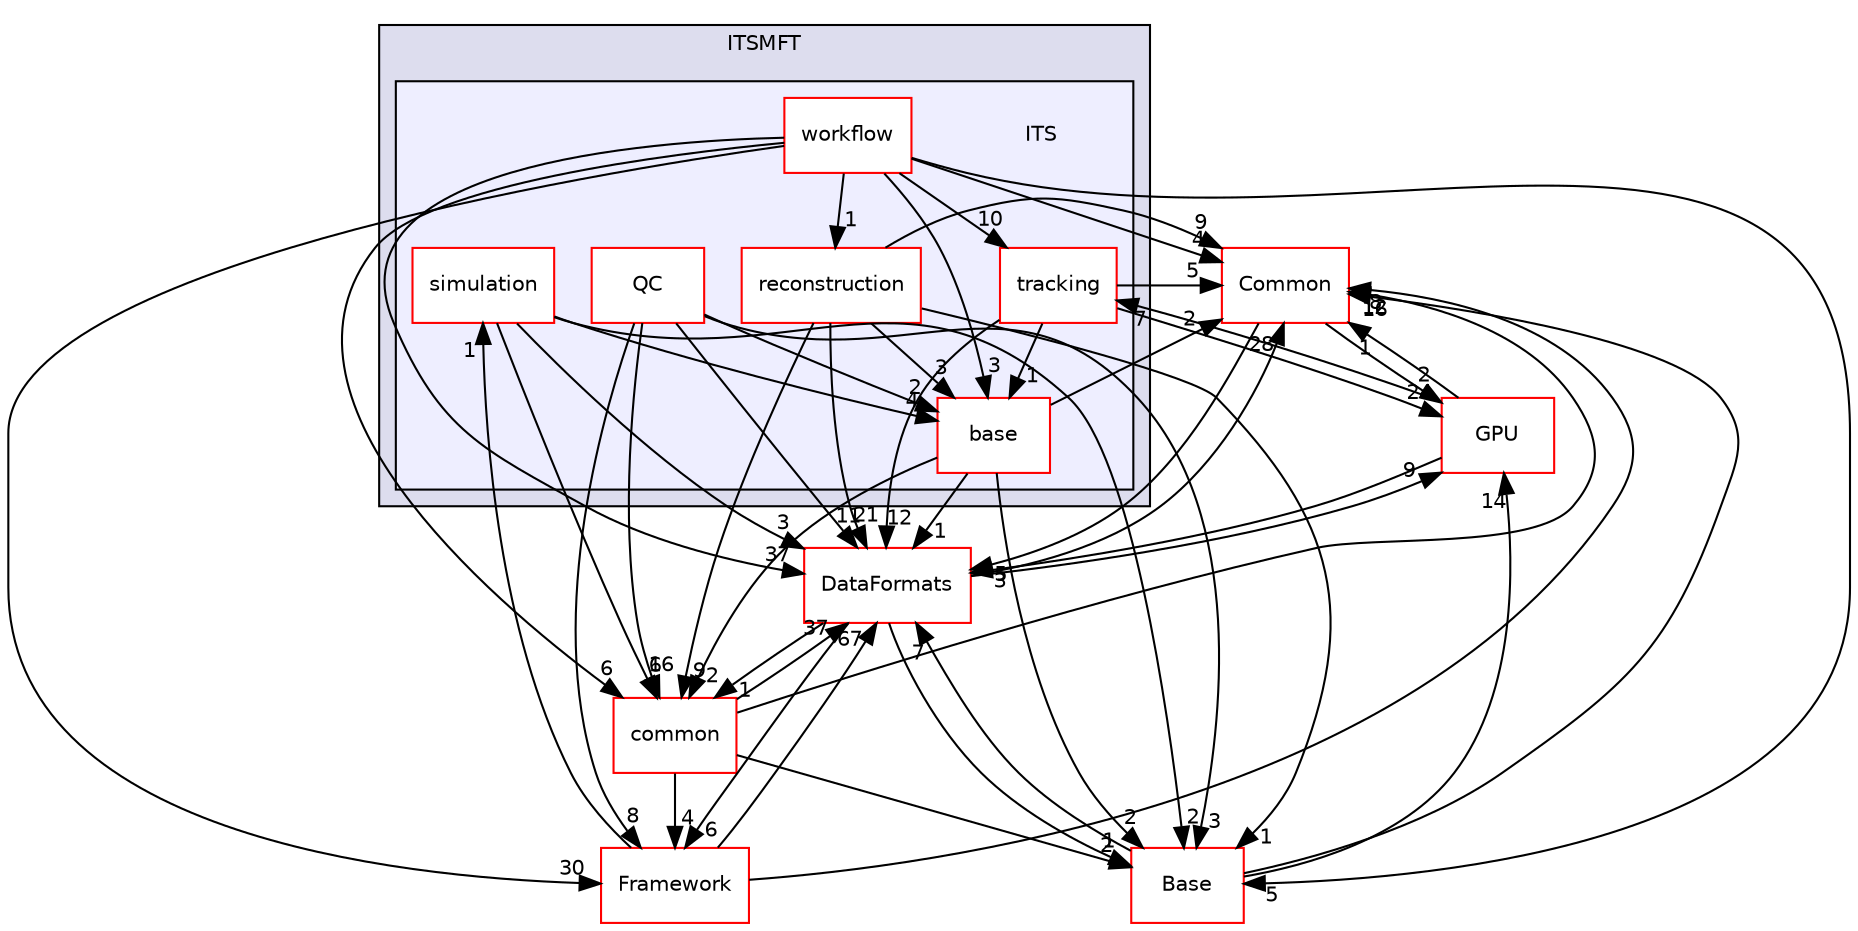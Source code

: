 digraph "/home/travis/build/AliceO2Group/AliceO2/Detectors/ITSMFT/ITS" {
  bgcolor=transparent;
  compound=true
  node [ fontsize="10", fontname="Helvetica"];
  edge [ labelfontsize="10", labelfontname="Helvetica"];
  subgraph clusterdir_1306292b77b40360479b729ac9ee7efe {
    graph [ bgcolor="#ddddee", pencolor="black", label="ITSMFT" fontname="Helvetica", fontsize="10", URL="dir_1306292b77b40360479b729ac9ee7efe.html"]
  subgraph clusterdir_871aad07cbf94d6cd423c3d8d5bdf4e9 {
    graph [ bgcolor="#eeeeff", pencolor="black", label="" URL="dir_871aad07cbf94d6cd423c3d8d5bdf4e9.html"];
    dir_871aad07cbf94d6cd423c3d8d5bdf4e9 [shape=plaintext label="ITS"];
    dir_eedff867f3c4e67d20b227cb6e0f96ab [shape=box label="base" color="red" fillcolor="white" style="filled" URL="dir_eedff867f3c4e67d20b227cb6e0f96ab.html"];
    dir_d5c056ffd2116a6a505b3721535123f4 [shape=box label="QC" color="red" fillcolor="white" style="filled" URL="dir_d5c056ffd2116a6a505b3721535123f4.html"];
    dir_5125ceb2b58f632ed0a3019fe2d5cbbc [shape=box label="reconstruction" color="red" fillcolor="white" style="filled" URL="dir_5125ceb2b58f632ed0a3019fe2d5cbbc.html"];
    dir_e6f6998399f381fa585023934f76a907 [shape=box label="simulation" color="red" fillcolor="white" style="filled" URL="dir_e6f6998399f381fa585023934f76a907.html"];
    dir_beaad5fa58c175f2fa05fab7e2ac7ba4 [shape=box label="tracking" color="red" fillcolor="white" style="filled" URL="dir_beaad5fa58c175f2fa05fab7e2ac7ba4.html"];
    dir_1c10308a10e2a510f98c8482fd126054 [shape=box label="workflow" color="red" fillcolor="white" style="filled" URL="dir_1c10308a10e2a510f98c8482fd126054.html"];
  }
  }
  dir_4ab6b4cc6a7edbff49100e9123df213f [shape=box label="Common" color="red" URL="dir_4ab6b4cc6a7edbff49100e9123df213f.html"];
  dir_37c90836491b695b472bf98d1be8336b [shape=box label="Base" color="red" URL="dir_37c90836491b695b472bf98d1be8336b.html"];
  dir_85bf31a2e8d306e7598ffcb73f8df6bf [shape=box label="common" color="red" URL="dir_85bf31a2e8d306e7598ffcb73f8df6bf.html"];
  dir_f511f1e9c03c071966ae594f00bbc5e0 [shape=box label="GPU" color="red" URL="dir_f511f1e9c03c071966ae594f00bbc5e0.html"];
  dir_bcbb2cf9a3d3d83e5515c82071a07177 [shape=box label="Framework" color="red" URL="dir_bcbb2cf9a3d3d83e5515c82071a07177.html"];
  dir_2171f7ec022c5423887b07c69b2f5b48 [shape=box label="DataFormats" color="red" URL="dir_2171f7ec022c5423887b07c69b2f5b48.html"];
  dir_eedff867f3c4e67d20b227cb6e0f96ab->dir_4ab6b4cc6a7edbff49100e9123df213f [headlabel="2", labeldistance=1.5 headhref="dir_000397_000009.html"];
  dir_eedff867f3c4e67d20b227cb6e0f96ab->dir_37c90836491b695b472bf98d1be8336b [headlabel="2", labeldistance=1.5 headhref="dir_000397_000248.html"];
  dir_eedff867f3c4e67d20b227cb6e0f96ab->dir_85bf31a2e8d306e7598ffcb73f8df6bf [headlabel="2", labeldistance=1.5 headhref="dir_000397_000037.html"];
  dir_eedff867f3c4e67d20b227cb6e0f96ab->dir_2171f7ec022c5423887b07c69b2f5b48 [headlabel="1", labeldistance=1.5 headhref="dir_000397_000052.html"];
  dir_4ab6b4cc6a7edbff49100e9123df213f->dir_f511f1e9c03c071966ae594f00bbc5e0 [headlabel="2", labeldistance=1.5 headhref="dir_000009_000138.html"];
  dir_4ab6b4cc6a7edbff49100e9123df213f->dir_2171f7ec022c5423887b07c69b2f5b48 [headlabel="5", labeldistance=1.5 headhref="dir_000009_000052.html"];
  dir_37c90836491b695b472bf98d1be8336b->dir_4ab6b4cc6a7edbff49100e9123df213f [headlabel="16", labeldistance=1.5 headhref="dir_000248_000009.html"];
  dir_37c90836491b695b472bf98d1be8336b->dir_f511f1e9c03c071966ae594f00bbc5e0 [headlabel="14", labeldistance=1.5 headhref="dir_000248_000138.html"];
  dir_37c90836491b695b472bf98d1be8336b->dir_2171f7ec022c5423887b07c69b2f5b48 [headlabel="7", labeldistance=1.5 headhref="dir_000248_000052.html"];
  dir_85bf31a2e8d306e7598ffcb73f8df6bf->dir_4ab6b4cc6a7edbff49100e9123df213f [headlabel="12", labeldistance=1.5 headhref="dir_000037_000009.html"];
  dir_85bf31a2e8d306e7598ffcb73f8df6bf->dir_37c90836491b695b472bf98d1be8336b [headlabel="2", labeldistance=1.5 headhref="dir_000037_000248.html"];
  dir_85bf31a2e8d306e7598ffcb73f8df6bf->dir_bcbb2cf9a3d3d83e5515c82071a07177 [headlabel="4", labeldistance=1.5 headhref="dir_000037_000028.html"];
  dir_85bf31a2e8d306e7598ffcb73f8df6bf->dir_2171f7ec022c5423887b07c69b2f5b48 [headlabel="37", labeldistance=1.5 headhref="dir_000037_000052.html"];
  dir_1c10308a10e2a510f98c8482fd126054->dir_eedff867f3c4e67d20b227cb6e0f96ab [headlabel="3", labeldistance=1.5 headhref="dir_000351_000397.html"];
  dir_1c10308a10e2a510f98c8482fd126054->dir_4ab6b4cc6a7edbff49100e9123df213f [headlabel="4", labeldistance=1.5 headhref="dir_000351_000009.html"];
  dir_1c10308a10e2a510f98c8482fd126054->dir_37c90836491b695b472bf98d1be8336b [headlabel="5", labeldistance=1.5 headhref="dir_000351_000248.html"];
  dir_1c10308a10e2a510f98c8482fd126054->dir_85bf31a2e8d306e7598ffcb73f8df6bf [headlabel="6", labeldistance=1.5 headhref="dir_000351_000037.html"];
  dir_1c10308a10e2a510f98c8482fd126054->dir_5125ceb2b58f632ed0a3019fe2d5cbbc [headlabel="1", labeldistance=1.5 headhref="dir_000351_000422.html"];
  dir_1c10308a10e2a510f98c8482fd126054->dir_beaad5fa58c175f2fa05fab7e2ac7ba4 [headlabel="10", labeldistance=1.5 headhref="dir_000351_000024.html"];
  dir_1c10308a10e2a510f98c8482fd126054->dir_bcbb2cf9a3d3d83e5515c82071a07177 [headlabel="30", labeldistance=1.5 headhref="dir_000351_000028.html"];
  dir_1c10308a10e2a510f98c8482fd126054->dir_2171f7ec022c5423887b07c69b2f5b48 [headlabel="37", labeldistance=1.5 headhref="dir_000351_000052.html"];
  dir_e6f6998399f381fa585023934f76a907->dir_eedff867f3c4e67d20b227cb6e0f96ab [headlabel="4", labeldistance=1.5 headhref="dir_000270_000397.html"];
  dir_e6f6998399f381fa585023934f76a907->dir_37c90836491b695b472bf98d1be8336b [headlabel="2", labeldistance=1.5 headhref="dir_000270_000248.html"];
  dir_e6f6998399f381fa585023934f76a907->dir_85bf31a2e8d306e7598ffcb73f8df6bf [headlabel="6", labeldistance=1.5 headhref="dir_000270_000037.html"];
  dir_e6f6998399f381fa585023934f76a907->dir_2171f7ec022c5423887b07c69b2f5b48 [headlabel="3", labeldistance=1.5 headhref="dir_000270_000052.html"];
  dir_5125ceb2b58f632ed0a3019fe2d5cbbc->dir_eedff867f3c4e67d20b227cb6e0f96ab [headlabel="3", labeldistance=1.5 headhref="dir_000422_000397.html"];
  dir_5125ceb2b58f632ed0a3019fe2d5cbbc->dir_4ab6b4cc6a7edbff49100e9123df213f [headlabel="9", labeldistance=1.5 headhref="dir_000422_000009.html"];
  dir_5125ceb2b58f632ed0a3019fe2d5cbbc->dir_37c90836491b695b472bf98d1be8336b [headlabel="1", labeldistance=1.5 headhref="dir_000422_000248.html"];
  dir_5125ceb2b58f632ed0a3019fe2d5cbbc->dir_85bf31a2e8d306e7598ffcb73f8df6bf [headlabel="9", labeldistance=1.5 headhref="dir_000422_000037.html"];
  dir_5125ceb2b58f632ed0a3019fe2d5cbbc->dir_2171f7ec022c5423887b07c69b2f5b48 [headlabel="21", labeldistance=1.5 headhref="dir_000422_000052.html"];
  dir_d5c056ffd2116a6a505b3721535123f4->dir_eedff867f3c4e67d20b227cb6e0f96ab [headlabel="2", labeldistance=1.5 headhref="dir_000417_000397.html"];
  dir_d5c056ffd2116a6a505b3721535123f4->dir_37c90836491b695b472bf98d1be8336b [headlabel="3", labeldistance=1.5 headhref="dir_000417_000248.html"];
  dir_d5c056ffd2116a6a505b3721535123f4->dir_85bf31a2e8d306e7598ffcb73f8df6bf [headlabel="16", labeldistance=1.5 headhref="dir_000417_000037.html"];
  dir_d5c056ffd2116a6a505b3721535123f4->dir_bcbb2cf9a3d3d83e5515c82071a07177 [headlabel="8", labeldistance=1.5 headhref="dir_000417_000028.html"];
  dir_d5c056ffd2116a6a505b3721535123f4->dir_2171f7ec022c5423887b07c69b2f5b48 [headlabel="11", labeldistance=1.5 headhref="dir_000417_000052.html"];
  dir_beaad5fa58c175f2fa05fab7e2ac7ba4->dir_eedff867f3c4e67d20b227cb6e0f96ab [headlabel="1", labeldistance=1.5 headhref="dir_000024_000397.html"];
  dir_beaad5fa58c175f2fa05fab7e2ac7ba4->dir_4ab6b4cc6a7edbff49100e9123df213f [headlabel="5", labeldistance=1.5 headhref="dir_000024_000009.html"];
  dir_beaad5fa58c175f2fa05fab7e2ac7ba4->dir_f511f1e9c03c071966ae594f00bbc5e0 [headlabel="24", labeldistance=1.5 headhref="dir_000024_000138.html"];
  dir_beaad5fa58c175f2fa05fab7e2ac7ba4->dir_2171f7ec022c5423887b07c69b2f5b48 [headlabel="12", labeldistance=1.5 headhref="dir_000024_000052.html"];
  dir_f511f1e9c03c071966ae594f00bbc5e0->dir_4ab6b4cc6a7edbff49100e9123df213f [headlabel="1", labeldistance=1.5 headhref="dir_000138_000009.html"];
  dir_f511f1e9c03c071966ae594f00bbc5e0->dir_beaad5fa58c175f2fa05fab7e2ac7ba4 [headlabel="7", labeldistance=1.5 headhref="dir_000138_000024.html"];
  dir_f511f1e9c03c071966ae594f00bbc5e0->dir_2171f7ec022c5423887b07c69b2f5b48 [headlabel="3", labeldistance=1.5 headhref="dir_000138_000052.html"];
  dir_bcbb2cf9a3d3d83e5515c82071a07177->dir_4ab6b4cc6a7edbff49100e9123df213f [headlabel="8", labeldistance=1.5 headhref="dir_000028_000009.html"];
  dir_bcbb2cf9a3d3d83e5515c82071a07177->dir_e6f6998399f381fa585023934f76a907 [headlabel="1", labeldistance=1.5 headhref="dir_000028_000270.html"];
  dir_bcbb2cf9a3d3d83e5515c82071a07177->dir_2171f7ec022c5423887b07c69b2f5b48 [headlabel="67", labeldistance=1.5 headhref="dir_000028_000052.html"];
  dir_2171f7ec022c5423887b07c69b2f5b48->dir_4ab6b4cc6a7edbff49100e9123df213f [headlabel="28", labeldistance=1.5 headhref="dir_000052_000009.html"];
  dir_2171f7ec022c5423887b07c69b2f5b48->dir_37c90836491b695b472bf98d1be8336b [headlabel="1", labeldistance=1.5 headhref="dir_000052_000248.html"];
  dir_2171f7ec022c5423887b07c69b2f5b48->dir_85bf31a2e8d306e7598ffcb73f8df6bf [headlabel="1", labeldistance=1.5 headhref="dir_000052_000037.html"];
  dir_2171f7ec022c5423887b07c69b2f5b48->dir_f511f1e9c03c071966ae594f00bbc5e0 [headlabel="9", labeldistance=1.5 headhref="dir_000052_000138.html"];
  dir_2171f7ec022c5423887b07c69b2f5b48->dir_bcbb2cf9a3d3d83e5515c82071a07177 [headlabel="6", labeldistance=1.5 headhref="dir_000052_000028.html"];
}
